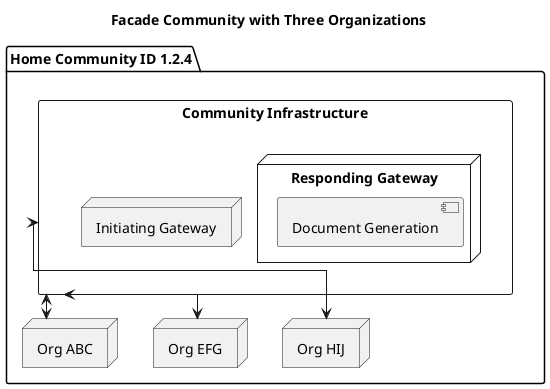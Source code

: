 @startuml facade_community
title "Facade Community with Three Organizations"
skinparam linetype ortho
package "Home Community ID 1.2.4" as community {
rectangle "Community Infrastructure" as hie {
    node ig1 as "Initiating Gateway"
    node rg1 as "Responding Gateway" {
        component dg as "Document Generation"
    }
}
node ds1 as "Org ABC"
node ds2 as "Org EFG"
node ds3 as "Org HIJ"
}

hie <--> ds1
hie <--> ds2
hie <--> ds3

@enduml
